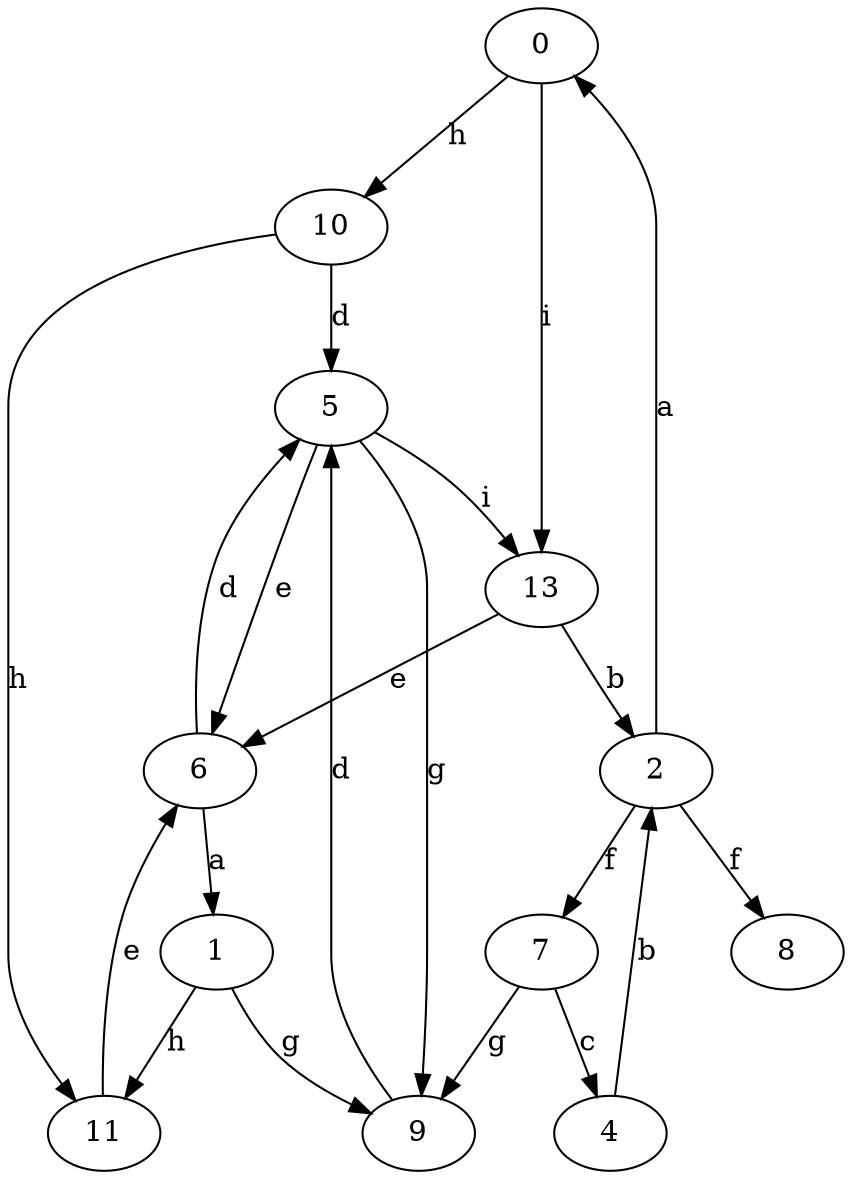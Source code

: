 strict digraph  {
0;
1;
2;
4;
5;
6;
7;
8;
9;
10;
11;
13;
0 -> 10  [label=h];
0 -> 13  [label=i];
1 -> 9  [label=g];
1 -> 11  [label=h];
2 -> 0  [label=a];
2 -> 7  [label=f];
2 -> 8  [label=f];
4 -> 2  [label=b];
5 -> 6  [label=e];
5 -> 9  [label=g];
5 -> 13  [label=i];
6 -> 1  [label=a];
6 -> 5  [label=d];
7 -> 4  [label=c];
7 -> 9  [label=g];
9 -> 5  [label=d];
10 -> 5  [label=d];
10 -> 11  [label=h];
11 -> 6  [label=e];
13 -> 2  [label=b];
13 -> 6  [label=e];
}
